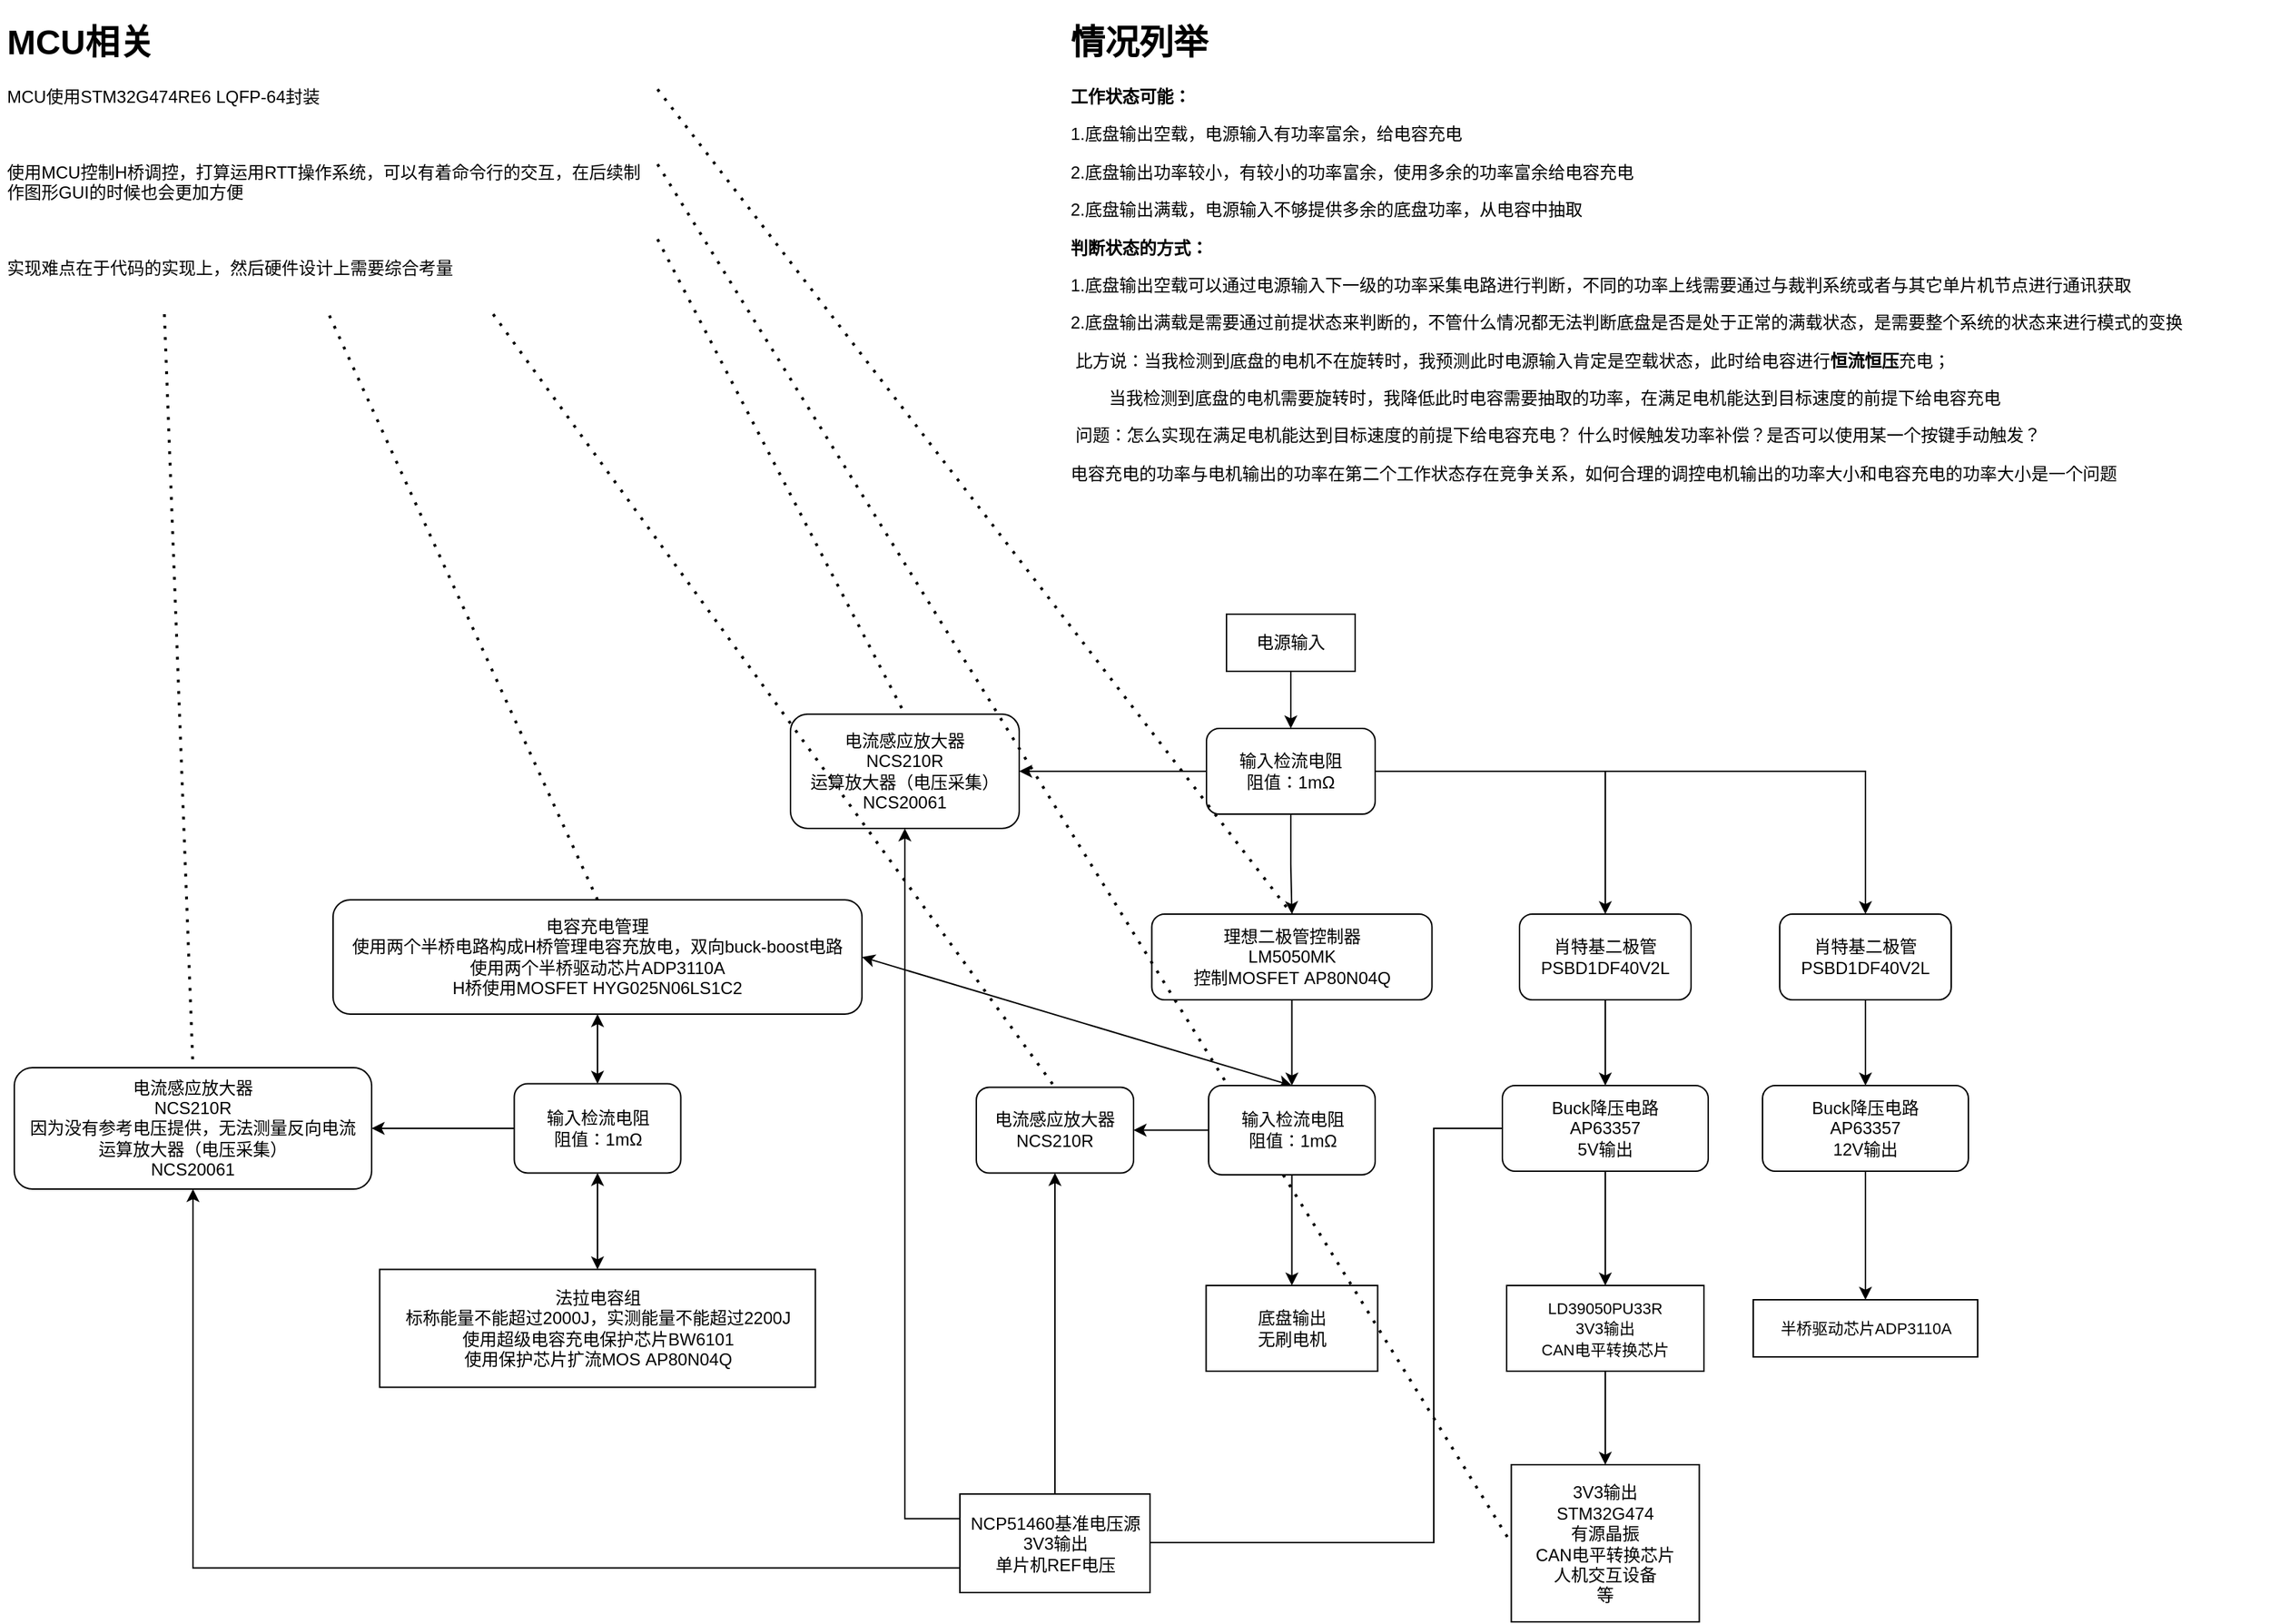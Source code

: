 <mxfile version="21.2.1" type="device">
  <diagram id="StXW9vDBuZxnw6pbQAzU" name="第 1 页">
    <mxGraphModel dx="2261" dy="956" grid="1" gridSize="10" guides="1" tooltips="1" connect="1" arrows="1" fold="1" page="1" pageScale="1" pageWidth="827" pageHeight="1169" math="0" shadow="0">
      <root>
        <mxCell id="0" />
        <mxCell id="1" parent="0" />
        <mxCell id="HsdgBNmCGdod0hYB6Wyy-1" value="底盘输出&lt;br&gt;无刷电机" style="rounded=0;whiteSpace=wrap;html=1;" parent="1" vertex="1">
          <mxGeometry x="83.75" y="910" width="120" height="60" as="geometry" />
        </mxCell>
        <mxCell id="HsdgBNmCGdod0hYB6Wyy-2" value="电源输入" style="rounded=0;whiteSpace=wrap;html=1;" parent="1" vertex="1">
          <mxGeometry x="98" y="440" width="90" height="40" as="geometry" />
        </mxCell>
        <mxCell id="HsdgBNmCGdod0hYB6Wyy-9" style="edgeStyle=orthogonalEdgeStyle;rounded=0;orthogonalLoop=1;jettySize=auto;html=1;exitX=0.5;exitY=1;exitDx=0;exitDy=0;entryX=0.5;entryY=0;entryDx=0;entryDy=0;" parent="1" source="HsdgBNmCGdod0hYB6Wyy-3" target="HsdgBNmCGdod0hYB6Wyy-8" edge="1">
          <mxGeometry relative="1" as="geometry" />
        </mxCell>
        <mxCell id="HsdgBNmCGdod0hYB6Wyy-12" style="edgeStyle=orthogonalEdgeStyle;rounded=0;orthogonalLoop=1;jettySize=auto;html=1;entryX=0.5;entryY=0;entryDx=0;entryDy=0;" parent="1" source="HsdgBNmCGdod0hYB6Wyy-3" target="HsdgBNmCGdod0hYB6Wyy-11" edge="1">
          <mxGeometry relative="1" as="geometry" />
        </mxCell>
        <mxCell id="HsdgBNmCGdod0hYB6Wyy-61" style="edgeStyle=orthogonalEdgeStyle;rounded=0;orthogonalLoop=1;jettySize=auto;html=1;exitX=0;exitY=0.5;exitDx=0;exitDy=0;entryX=1;entryY=0.5;entryDx=0;entryDy=0;" parent="1" source="HsdgBNmCGdod0hYB6Wyy-3" target="HsdgBNmCGdod0hYB6Wyy-6" edge="1">
          <mxGeometry relative="1" as="geometry" />
        </mxCell>
        <mxCell id="IocPLUXvyem-Fw9VzLDi-4" style="edgeStyle=orthogonalEdgeStyle;rounded=0;orthogonalLoop=1;jettySize=auto;html=1;exitX=1;exitY=0.5;exitDx=0;exitDy=0;entryX=0.5;entryY=0;entryDx=0;entryDy=0;" parent="1" source="HsdgBNmCGdod0hYB6Wyy-3" target="IocPLUXvyem-Fw9VzLDi-1" edge="1">
          <mxGeometry relative="1" as="geometry" />
        </mxCell>
        <mxCell id="HsdgBNmCGdod0hYB6Wyy-3" value="输入检流电阻&lt;br&gt;阻值：1mΩ" style="rounded=1;whiteSpace=wrap;html=1;" parent="1" vertex="1">
          <mxGeometry x="84" y="520" width="118" height="60" as="geometry" />
        </mxCell>
        <mxCell id="HsdgBNmCGdod0hYB6Wyy-4" value="" style="endArrow=classic;html=1;rounded=0;entryX=0.5;entryY=0;entryDx=0;entryDy=0;exitX=0.5;exitY=1;exitDx=0;exitDy=0;" parent="1" source="HsdgBNmCGdod0hYB6Wyy-2" target="HsdgBNmCGdod0hYB6Wyy-3" edge="1">
          <mxGeometry width="50" height="50" relative="1" as="geometry">
            <mxPoint x="-27" y="590" as="sourcePoint" />
            <mxPoint x="23" y="540" as="targetPoint" />
          </mxGeometry>
        </mxCell>
        <mxCell id="HsdgBNmCGdod0hYB6Wyy-6" value="电流感应放大器&lt;br&gt;NCS210R&lt;br&gt;运算放大器（电压采集）&lt;br&gt;NCS20061" style="rounded=1;whiteSpace=wrap;html=1;" parent="1" vertex="1">
          <mxGeometry x="-207" y="510" width="160" height="80" as="geometry" />
        </mxCell>
        <mxCell id="HsdgBNmCGdod0hYB6Wyy-29" style="edgeStyle=orthogonalEdgeStyle;rounded=0;orthogonalLoop=1;jettySize=auto;html=1;exitX=0.5;exitY=1;exitDx=0;exitDy=0;entryX=0.5;entryY=0;entryDx=0;entryDy=0;" parent="1" source="HsdgBNmCGdod0hYB6Wyy-8" target="Sncp47ntZ2pjKv9O994a-5" edge="1">
          <mxGeometry relative="1" as="geometry">
            <mxPoint x="3" y="830" as="targetPoint" />
          </mxGeometry>
        </mxCell>
        <mxCell id="HsdgBNmCGdod0hYB6Wyy-8" value="理想二极管控制器&lt;br&gt;LM5050MK&lt;br&gt;控制MOSFET&amp;nbsp;AP80N04Q" style="rounded=1;whiteSpace=wrap;html=1;" parent="1" vertex="1">
          <mxGeometry x="45.75" y="650" width="196" height="60" as="geometry" />
        </mxCell>
        <mxCell id="HsdgBNmCGdod0hYB6Wyy-16" style="edgeStyle=orthogonalEdgeStyle;rounded=0;orthogonalLoop=1;jettySize=auto;html=1;exitX=0.5;exitY=1;exitDx=0;exitDy=0;entryX=0.5;entryY=0;entryDx=0;entryDy=0;" parent="1" source="HsdgBNmCGdod0hYB6Wyy-11" target="HsdgBNmCGdod0hYB6Wyy-15" edge="1">
          <mxGeometry relative="1" as="geometry" />
        </mxCell>
        <mxCell id="HsdgBNmCGdod0hYB6Wyy-11" value="肖特基二极管&lt;br&gt;PSBD1DF40V2L" style="rounded=1;whiteSpace=wrap;html=1;" parent="1" vertex="1">
          <mxGeometry x="303" y="650" width="120" height="60" as="geometry" />
        </mxCell>
        <mxCell id="Rnap97VTkotBTkQl8X7j-5" style="edgeStyle=orthogonalEdgeStyle;rounded=0;orthogonalLoop=1;jettySize=auto;html=1;exitX=0.5;exitY=1;exitDx=0;exitDy=0;entryX=0.5;entryY=0;entryDx=0;entryDy=0;" parent="1" source="HsdgBNmCGdod0hYB6Wyy-15" target="Rnap97VTkotBTkQl8X7j-4" edge="1">
          <mxGeometry relative="1" as="geometry" />
        </mxCell>
        <mxCell id="Sncp47ntZ2pjKv9O994a-8" style="edgeStyle=orthogonalEdgeStyle;rounded=0;orthogonalLoop=1;jettySize=auto;html=1;exitX=0;exitY=0.5;exitDx=0;exitDy=0;entryX=1;entryY=0.5;entryDx=0;entryDy=0;" parent="1" source="HsdgBNmCGdod0hYB6Wyy-15" target="cnatVIFwkTdjKcwfvOBO-1" edge="1">
          <mxGeometry relative="1" as="geometry">
            <Array as="points">
              <mxPoint x="243" y="800" />
              <mxPoint x="243" y="1090" />
              <mxPoint x="33" y="1090" />
            </Array>
            <mxPoint x="40" y="1090.5" as="targetPoint" />
          </mxGeometry>
        </mxCell>
        <mxCell id="HsdgBNmCGdod0hYB6Wyy-15" value="Buck降压电路&lt;br&gt;AP63357&lt;br&gt;5V输出" style="rounded=1;whiteSpace=wrap;html=1;" parent="1" vertex="1">
          <mxGeometry x="291" y="770" width="144" height="60" as="geometry" />
        </mxCell>
        <mxCell id="HsdgBNmCGdod0hYB6Wyy-20" value="3V3输出&lt;br&gt;STM32G474&lt;br&gt;有源晶振&lt;br&gt;CAN电平转换芯片&lt;br&gt;人机交互设备&lt;br&gt;等" style="rounded=0;whiteSpace=wrap;html=1;" parent="1" vertex="1">
          <mxGeometry x="297.25" y="1035.5" width="131.5" height="110" as="geometry" />
        </mxCell>
        <mxCell id="HsdgBNmCGdod0hYB6Wyy-60" style="edgeStyle=orthogonalEdgeStyle;rounded=0;orthogonalLoop=1;jettySize=auto;html=1;exitX=0;exitY=0.5;exitDx=0;exitDy=0;entryX=1;entryY=0.5;entryDx=0;entryDy=0;" parent="1" source="HsdgBNmCGdod0hYB6Wyy-41" target="HsdgBNmCGdod0hYB6Wyy-43" edge="1">
          <mxGeometry relative="1" as="geometry" />
        </mxCell>
        <mxCell id="HsdgBNmCGdod0hYB6Wyy-41" value="输入检流电阻&lt;br&gt;阻值：1mΩ" style="rounded=1;whiteSpace=wrap;html=1;" parent="1" vertex="1">
          <mxGeometry x="-400.25" y="768.75" width="116.5" height="62.5" as="geometry" />
        </mxCell>
        <mxCell id="HsdgBNmCGdod0hYB6Wyy-43" value="电流感应放大器&lt;br&gt;NCS210R &lt;br&gt;因为没有参考电压提供，无法测量反向电流&lt;br&gt;运算放大器（电压采集）&lt;br&gt;NCS20061" style="rounded=1;whiteSpace=wrap;html=1;" parent="1" vertex="1">
          <mxGeometry x="-750" y="757.5" width="250" height="85" as="geometry" />
        </mxCell>
        <mxCell id="HsdgBNmCGdod0hYB6Wyy-62" value="法拉电容组&lt;br&gt;标称能量不能超过2000J，实测能量不能超过2200J&lt;br&gt;使用超级电容充电保护芯片BW6101&lt;br&gt;使用保护芯片扩流MOS&amp;nbsp;AP80N04Q" style="rounded=0;whiteSpace=wrap;html=1;" parent="1" vertex="1">
          <mxGeometry x="-494.38" y="898.75" width="304.75" height="82.5" as="geometry" />
        </mxCell>
        <mxCell id="HsdgBNmCGdod0hYB6Wyy-64" value="电容充电管理&lt;br&gt;使用两个半桥电路构成H桥管理电容充放电，双向buck-boost电路&lt;br&gt;使用两个半桥驱动芯片ADP3110A&lt;br&gt;H桥使用MOSFET&amp;nbsp;HYG025N06LS1C2" style="rounded=1;whiteSpace=wrap;html=1;" parent="1" vertex="1">
          <mxGeometry x="-527" y="640" width="370" height="80" as="geometry" />
        </mxCell>
        <mxCell id="HsdgBNmCGdod0hYB6Wyy-70" value="" style="endArrow=classic;startArrow=classic;html=1;rounded=0;exitX=1;exitY=0.5;exitDx=0;exitDy=0;entryX=0.5;entryY=0;entryDx=0;entryDy=0;" parent="1" source="HsdgBNmCGdod0hYB6Wyy-64" target="Sncp47ntZ2pjKv9O994a-5" edge="1">
          <mxGeometry width="50" height="50" relative="1" as="geometry">
            <mxPoint x="-27" y="279.5" as="sourcePoint" />
            <mxPoint x="3" y="840" as="targetPoint" />
          </mxGeometry>
        </mxCell>
        <mxCell id="5RK-K-sY3bWobj8l1c8g-1" value="" style="endArrow=classic;startArrow=classic;html=1;rounded=0;entryX=0.5;entryY=1;entryDx=0;entryDy=0;exitX=0.5;exitY=0;exitDx=0;exitDy=0;" parent="1" source="HsdgBNmCGdod0hYB6Wyy-41" target="HsdgBNmCGdod0hYB6Wyy-64" edge="1">
          <mxGeometry width="50" height="50" relative="1" as="geometry">
            <mxPoint x="-684.75" y="542" as="sourcePoint" />
            <mxPoint x="-557" y="389.5" as="targetPoint" />
          </mxGeometry>
        </mxCell>
        <mxCell id="llnPX9CH5Lpl61UZmSh3-4" value="&lt;h1&gt;MCU相关&lt;/h1&gt;&lt;p&gt;MCU使用STM32G474RE6&lt;span style=&quot;white-space: pre;&quot;&gt;	&lt;/span&gt;LQFP-64封装&lt;/p&gt;&lt;p&gt;&lt;br&gt;&lt;/p&gt;&lt;p&gt;使用MCU控制H桥调控，打算运用RTT操作系统，可以有着命令行的交互，在后续制作图形GUI的时候也会更加方便&lt;/p&gt;&lt;p&gt;&lt;br&gt;&lt;/p&gt;&lt;p&gt;实现难点在于代码的实现上，然后硬件设计上需要综合考量&lt;/p&gt;" style="text;html=1;strokeColor=none;fillColor=none;spacing=5;spacingTop=-20;whiteSpace=wrap;overflow=hidden;rounded=0;" parent="1" vertex="1">
          <mxGeometry x="-760" y="20" width="460" height="210" as="geometry" />
        </mxCell>
        <mxCell id="llnPX9CH5Lpl61UZmSh3-5" value="" style="endArrow=none;dashed=1;html=1;dashPattern=1 3;strokeWidth=2;rounded=0;exitX=0.5;exitY=0;exitDx=0;exitDy=0;entryX=0.5;entryY=1;entryDx=0;entryDy=0;" parent="1" source="HsdgBNmCGdod0hYB6Wyy-64" target="llnPX9CH5Lpl61UZmSh3-4" edge="1">
          <mxGeometry width="50" height="50" relative="1" as="geometry">
            <mxPoint x="-530" y="814.5" as="sourcePoint" />
            <mxPoint x="-530" y="320" as="targetPoint" />
          </mxGeometry>
        </mxCell>
        <mxCell id="llnPX9CH5Lpl61UZmSh3-7" value="" style="endArrow=none;dashed=1;html=1;dashPattern=1 3;strokeWidth=2;rounded=0;entryX=0.5;entryY=0;entryDx=0;entryDy=0;exitX=1;exitY=0.75;exitDx=0;exitDy=0;" parent="1" source="llnPX9CH5Lpl61UZmSh3-4" target="HsdgBNmCGdod0hYB6Wyy-6" edge="1">
          <mxGeometry width="50" height="50" relative="1" as="geometry">
            <mxPoint x="-380" y="260" as="sourcePoint" />
            <mxPoint x="-180" y="724.5" as="targetPoint" />
          </mxGeometry>
        </mxCell>
        <mxCell id="llnPX9CH5Lpl61UZmSh3-8" value="" style="endArrow=none;dashed=1;html=1;dashPattern=1 3;strokeWidth=2;rounded=0;exitX=0.25;exitY=1;exitDx=0;exitDy=0;entryX=0.5;entryY=0;entryDx=0;entryDy=0;" parent="1" source="llnPX9CH5Lpl61UZmSh3-4" target="HsdgBNmCGdod0hYB6Wyy-43" edge="1">
          <mxGeometry width="50" height="50" relative="1" as="geometry">
            <mxPoint x="-706.25" y="280.0" as="sourcePoint" />
            <mxPoint x="-600" y="699.5" as="targetPoint" />
          </mxGeometry>
        </mxCell>
        <mxCell id="llnPX9CH5Lpl61UZmSh3-10" value="" style="endArrow=none;dashed=1;html=1;dashPattern=1 3;strokeWidth=2;rounded=0;entryX=0;entryY=0.5;entryDx=0;entryDy=0;exitX=1;exitY=0.5;exitDx=0;exitDy=0;" parent="1" source="llnPX9CH5Lpl61UZmSh3-4" target="HsdgBNmCGdod0hYB6Wyy-20" edge="1">
          <mxGeometry width="50" height="50" relative="1" as="geometry">
            <mxPoint x="-260" y="220" as="sourcePoint" />
            <mxPoint x="-80" y="989.5" as="targetPoint" />
          </mxGeometry>
        </mxCell>
        <mxCell id="llnPX9CH5Lpl61UZmSh3-11" value="" style="endArrow=none;dashed=1;html=1;dashPattern=1 3;strokeWidth=2;rounded=0;entryX=0.5;entryY=0;entryDx=0;entryDy=0;exitX=1;exitY=0.25;exitDx=0;exitDy=0;" parent="1" source="llnPX9CH5Lpl61UZmSh3-4" target="HsdgBNmCGdod0hYB6Wyy-8" edge="1">
          <mxGeometry width="50" height="50" relative="1" as="geometry">
            <mxPoint x="30" y="754.5" as="sourcePoint" />
            <mxPoint x="80" y="704.5" as="targetPoint" />
          </mxGeometry>
        </mxCell>
        <mxCell id="Rnap97VTkotBTkQl8X7j-7" value="" style="edgeStyle=orthogonalEdgeStyle;rounded=0;orthogonalLoop=1;jettySize=auto;exitX=0.5;exitY=1;exitDx=0;exitDy=0;entryX=0.5;entryY=0;entryDx=0;entryDy=0;html=1;" parent="1" source="Rnap97VTkotBTkQl8X7j-4" target="HsdgBNmCGdod0hYB6Wyy-20" edge="1">
          <mxGeometry relative="1" as="geometry" />
        </mxCell>
        <mxCell id="Rnap97VTkotBTkQl8X7j-4" value="&lt;p&gt;&lt;span style=&quot;font-size: 11px;&quot;&gt;LD39050PU33R&lt;br&gt;&lt;/span&gt;&lt;span style=&quot;font-size: 11px;&quot;&gt;3V3输出&lt;br&gt;&lt;/span&gt;&lt;span style=&quot;font-size: 11px;&quot;&gt;CAN电平转换芯片&lt;/span&gt;&lt;/p&gt;" style="rounded=0;whiteSpace=wrap;html=1;" parent="1" vertex="1">
          <mxGeometry x="294" y="910" width="138" height="60" as="geometry" />
        </mxCell>
        <mxCell id="Rnap97VTkotBTkQl8X7j-6" style="edgeStyle=orthogonalEdgeStyle;rounded=0;orthogonalLoop=1;jettySize=auto;html=1;exitX=0.5;exitY=1;exitDx=0;exitDy=0;" parent="1" source="Rnap97VTkotBTkQl8X7j-4" target="Rnap97VTkotBTkQl8X7j-4" edge="1">
          <mxGeometry relative="1" as="geometry" />
        </mxCell>
        <mxCell id="yBxiULB07EWCwNgqGVIt-3" style="edgeStyle=orthogonalEdgeStyle;rounded=0;orthogonalLoop=1;jettySize=auto;html=1;exitX=0;exitY=0.25;exitDx=0;exitDy=0;entryX=0.5;entryY=1;entryDx=0;entryDy=0;" parent="1" source="cnatVIFwkTdjKcwfvOBO-1" target="HsdgBNmCGdod0hYB6Wyy-6" edge="1">
          <mxGeometry relative="1" as="geometry">
            <mxPoint x="-84" y="1074.375" as="sourcePoint" />
          </mxGeometry>
        </mxCell>
        <mxCell id="yBxiULB07EWCwNgqGVIt-5" style="edgeStyle=orthogonalEdgeStyle;rounded=0;orthogonalLoop=1;jettySize=auto;html=1;exitX=0;exitY=0.75;exitDx=0;exitDy=0;entryX=0.5;entryY=1;entryDx=0;entryDy=0;" parent="1" source="cnatVIFwkTdjKcwfvOBO-1" target="HsdgBNmCGdod0hYB6Wyy-43" edge="1">
          <mxGeometry relative="1" as="geometry">
            <Array as="points">
              <mxPoint x="-625" y="1108" />
            </Array>
            <mxPoint x="-84" y="1106.625" as="sourcePoint" />
          </mxGeometry>
        </mxCell>
        <mxCell id="Sncp47ntZ2pjKv9O994a-11" style="edgeStyle=orthogonalEdgeStyle;rounded=0;orthogonalLoop=1;jettySize=auto;html=1;exitX=0.5;exitY=0;exitDx=0;exitDy=0;entryX=0.5;entryY=1;entryDx=0;entryDy=0;" parent="1" source="cnatVIFwkTdjKcwfvOBO-1" target="Sncp47ntZ2pjKv9O994a-9" edge="1">
          <mxGeometry relative="1" as="geometry">
            <mxPoint x="-22" y="1058.25" as="sourcePoint" />
          </mxGeometry>
        </mxCell>
        <mxCell id="xAHL7pUq0PRHy24seZFt-4" value="&lt;h1&gt;情况列举&lt;/h1&gt;&lt;div&gt;&lt;b&gt;工作状态可能：&lt;/b&gt;&lt;/div&gt;&lt;p&gt;1.底盘输出空载，电源输入有功率富余，给电容充电&lt;/p&gt;&lt;p&gt;2.底盘输出功率较小，有较小的功率富余，使用多余的功率富余给电容充电&lt;/p&gt;&lt;p&gt;2.底盘输出满载，电源输入不够提供多余的底盘功率，从电容中抽取&lt;/p&gt;&lt;p&gt;&lt;b&gt;判断状态的方式：&lt;/b&gt;&lt;/p&gt;&lt;p&gt;1.底盘输出空载可以通过电源输入下一级的功率采集电路进行判断，不同的功率上线需要通过与裁判系统或者与其它单片机节点进行通讯获取&lt;/p&gt;&lt;p&gt;2.底盘输出满载是需要通过前提状态来判断的，不管什么情况都无法判断底盘是否是处于正常的满载状态，是需要整个系统的状态来进行模式的变换&lt;/p&gt;&lt;p&gt;&lt;span style=&quot;white-space: pre;&quot;&gt;	&lt;/span&gt;比方说：当我检测到底盘的电机不在旋转时，我预测此时电源输入肯定是空载状态，此时给电容进行&lt;b&gt;恒流恒压&lt;/b&gt;充电；&lt;br&gt;&lt;/p&gt;&lt;p&gt;&lt;span style=&quot;white-space: pre;&quot;&gt;	&lt;/span&gt;&lt;span style=&quot;white-space: pre;&quot;&gt;	&lt;/span&gt;&amp;nbsp; &amp;nbsp; &amp;nbsp; 当我检测到底盘的电机需要旋转时，我降低此时电容需要抽取的功率，在满足电机能达到目标速度的前提下给电容充电&lt;br&gt;&lt;/p&gt;&lt;p&gt;&lt;span style=&quot;white-space: pre;&quot;&gt;	&lt;/span&gt;问题：怎么实现在满足电机能达到目标速度的前提下给电容充电？&lt;span style=&quot;white-space: pre;&quot;&gt;	&lt;/span&gt;&lt;span style=&quot;background-color: initial;&quot;&gt;什么时候触发功率补偿？是否可以使用某一个按键手动触发？&lt;/span&gt;&lt;/p&gt;&lt;p&gt;电容充电的功率与电机输出的功率在第二个工作状态存在竞争关系，如何合理的调控电机输出的功率大小和电容充电的功率大小是一个问题&lt;/p&gt;" style="text;html=1;strokeColor=none;fillColor=none;spacing=5;spacingTop=-20;whiteSpace=wrap;overflow=hidden;rounded=0;" parent="1" vertex="1">
          <mxGeometry x="-16" y="20" width="843" height="340" as="geometry" />
        </mxCell>
        <mxCell id="Sncp47ntZ2pjKv9O994a-18" value="" style="edgeStyle=orthogonalEdgeStyle;rounded=0;orthogonalLoop=1;jettySize=auto;html=1;" parent="1" source="Sncp47ntZ2pjKv9O994a-2" target="Sncp47ntZ2pjKv9O994a-17" edge="1">
          <mxGeometry relative="1" as="geometry" />
        </mxCell>
        <mxCell id="Sncp47ntZ2pjKv9O994a-2" value="Buck降压电路&lt;br&gt;AP63357&lt;br&gt;12V输出" style="rounded=1;whiteSpace=wrap;html=1;" parent="1" vertex="1">
          <mxGeometry x="473" y="770" width="144" height="60" as="geometry" />
        </mxCell>
        <mxCell id="Sncp47ntZ2pjKv9O994a-6" style="edgeStyle=orthogonalEdgeStyle;rounded=0;orthogonalLoop=1;jettySize=auto;html=1;exitX=0.5;exitY=1;exitDx=0;exitDy=0;entryX=0.5;entryY=0;entryDx=0;entryDy=0;" parent="1" source="Sncp47ntZ2pjKv9O994a-5" target="HsdgBNmCGdod0hYB6Wyy-1" edge="1">
          <mxGeometry relative="1" as="geometry" />
        </mxCell>
        <mxCell id="Sncp47ntZ2pjKv9O994a-10" style="edgeStyle=orthogonalEdgeStyle;rounded=0;orthogonalLoop=1;jettySize=auto;html=1;exitX=0;exitY=0.5;exitDx=0;exitDy=0;entryX=1;entryY=0.5;entryDx=0;entryDy=0;" parent="1" source="Sncp47ntZ2pjKv9O994a-5" target="Sncp47ntZ2pjKv9O994a-9" edge="1">
          <mxGeometry relative="1" as="geometry" />
        </mxCell>
        <mxCell id="Sncp47ntZ2pjKv9O994a-5" value="输入检流电阻&lt;br&gt;阻值：1mΩ" style="rounded=1;whiteSpace=wrap;html=1;" parent="1" vertex="1">
          <mxGeometry x="85.5" y="770" width="116.5" height="62.5" as="geometry" />
        </mxCell>
        <mxCell id="Sncp47ntZ2pjKv9O994a-9" value="电流感应放大器&lt;br&gt;NCS210R" style="rounded=1;whiteSpace=wrap;html=1;" parent="1" vertex="1">
          <mxGeometry x="-77" y="771.25" width="110" height="60" as="geometry" />
        </mxCell>
        <mxCell id="Sncp47ntZ2pjKv9O994a-13" value="" style="endArrow=none;dashed=1;html=1;dashPattern=1 3;strokeWidth=2;rounded=0;entryX=0.5;entryY=0;entryDx=0;entryDy=0;exitX=0.75;exitY=1;exitDx=0;exitDy=0;" parent="1" source="llnPX9CH5Lpl61UZmSh3-4" target="Sncp47ntZ2pjKv9O994a-9" edge="1">
          <mxGeometry width="50" height="50" relative="1" as="geometry">
            <mxPoint x="-440" y="370" as="sourcePoint" />
            <mxPoint x="-110" y="505.5" as="targetPoint" />
          </mxGeometry>
        </mxCell>
        <mxCell id="Sncp47ntZ2pjKv9O994a-17" value="&lt;span style=&quot;font-size: 11px;&quot;&gt;半桥驱动芯片ADP3110A&lt;br&gt;&lt;/span&gt;" style="rounded=0;whiteSpace=wrap;html=1;" parent="1" vertex="1">
          <mxGeometry x="466.5" y="920" width="157" height="40" as="geometry" />
        </mxCell>
        <mxCell id="IocPLUXvyem-Fw9VzLDi-2" value="" style="edgeStyle=orthogonalEdgeStyle;rounded=0;orthogonalLoop=1;jettySize=auto;html=1;" parent="1" source="IocPLUXvyem-Fw9VzLDi-1" target="Sncp47ntZ2pjKv9O994a-2" edge="1">
          <mxGeometry relative="1" as="geometry" />
        </mxCell>
        <mxCell id="IocPLUXvyem-Fw9VzLDi-1" value="肖特基二极管&lt;br&gt;PSBD1DF40V2L" style="rounded=1;whiteSpace=wrap;html=1;" parent="1" vertex="1">
          <mxGeometry x="485" y="650" width="120" height="60" as="geometry" />
        </mxCell>
        <mxCell id="qIZzk32WbIgFvwXCH7_U-2" value="" style="endArrow=classic;startArrow=classic;html=1;rounded=0;entryX=0.5;entryY=1;entryDx=0;entryDy=0;exitX=0.5;exitY=0;exitDx=0;exitDy=0;" parent="1" source="HsdgBNmCGdod0hYB6Wyy-62" target="HsdgBNmCGdod0hYB6Wyy-41" edge="1">
          <mxGeometry width="50" height="50" relative="1" as="geometry">
            <mxPoint x="-480" y="900" as="sourcePoint" />
            <mxPoint x="-430" y="850" as="targetPoint" />
          </mxGeometry>
        </mxCell>
        <mxCell id="cnatVIFwkTdjKcwfvOBO-1" value="NCP51460基准电压源&lt;br&gt;3V3输出&lt;br&gt;单片机REF电压" style="rounded=0;whiteSpace=wrap;html=1;" vertex="1" parent="1">
          <mxGeometry x="-88.5" y="1056" width="133" height="69" as="geometry" />
        </mxCell>
      </root>
    </mxGraphModel>
  </diagram>
</mxfile>
